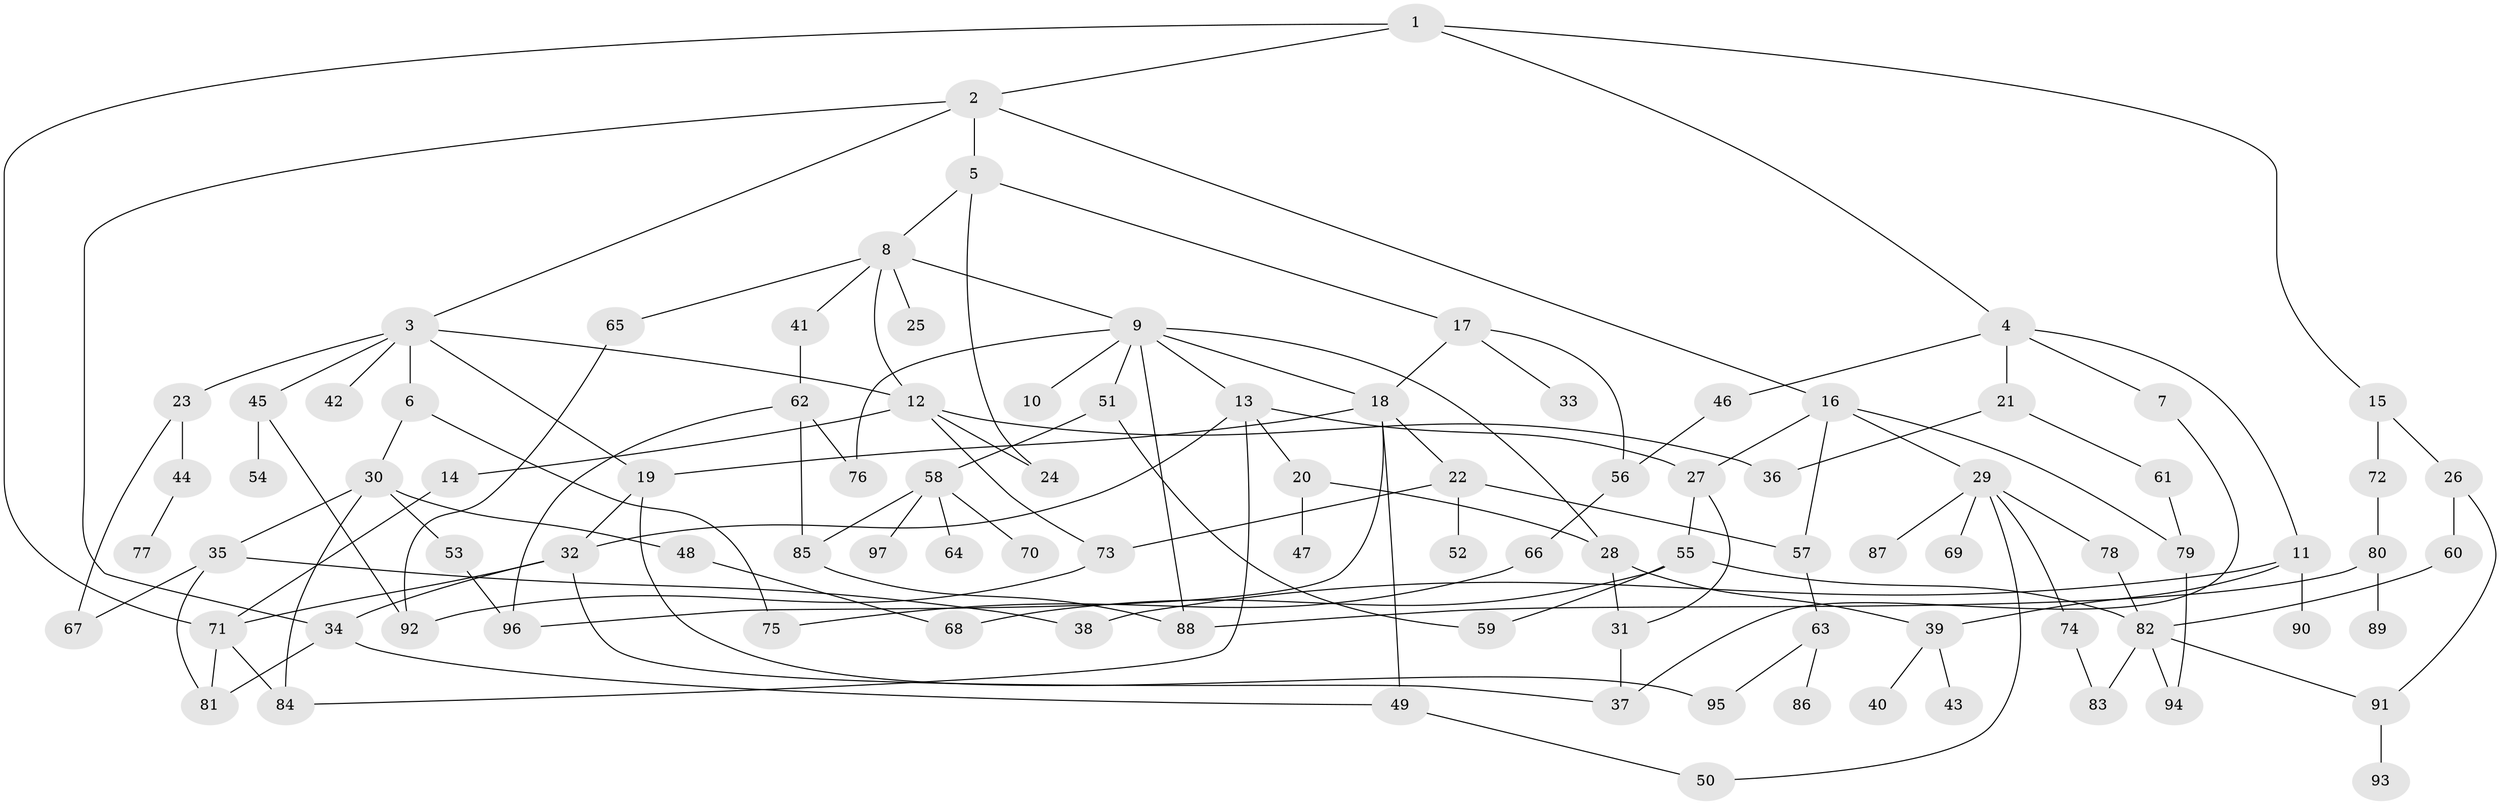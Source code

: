 // coarse degree distribution, {9: 0.02040816326530612, 6: 0.16326530612244897, 7: 0.04081632653061224, 3: 0.22448979591836735, 4: 0.16326530612244897, 8: 0.02040816326530612, 2: 0.16326530612244897, 1: 0.1836734693877551, 5: 0.02040816326530612}
// Generated by graph-tools (version 1.1) at 2025/49/03/04/25 22:49:16]
// undirected, 97 vertices, 140 edges
graph export_dot {
  node [color=gray90,style=filled];
  1;
  2;
  3;
  4;
  5;
  6;
  7;
  8;
  9;
  10;
  11;
  12;
  13;
  14;
  15;
  16;
  17;
  18;
  19;
  20;
  21;
  22;
  23;
  24;
  25;
  26;
  27;
  28;
  29;
  30;
  31;
  32;
  33;
  34;
  35;
  36;
  37;
  38;
  39;
  40;
  41;
  42;
  43;
  44;
  45;
  46;
  47;
  48;
  49;
  50;
  51;
  52;
  53;
  54;
  55;
  56;
  57;
  58;
  59;
  60;
  61;
  62;
  63;
  64;
  65;
  66;
  67;
  68;
  69;
  70;
  71;
  72;
  73;
  74;
  75;
  76;
  77;
  78;
  79;
  80;
  81;
  82;
  83;
  84;
  85;
  86;
  87;
  88;
  89;
  90;
  91;
  92;
  93;
  94;
  95;
  96;
  97;
  1 -- 2;
  1 -- 4;
  1 -- 15;
  1 -- 71;
  2 -- 3;
  2 -- 5;
  2 -- 16;
  2 -- 34;
  3 -- 6;
  3 -- 12;
  3 -- 19;
  3 -- 23;
  3 -- 42;
  3 -- 45;
  4 -- 7;
  4 -- 11;
  4 -- 21;
  4 -- 46;
  5 -- 8;
  5 -- 17;
  5 -- 24;
  6 -- 30;
  6 -- 75;
  7 -- 37;
  8 -- 9;
  8 -- 25;
  8 -- 41;
  8 -- 65;
  8 -- 12;
  9 -- 10;
  9 -- 13;
  9 -- 51;
  9 -- 88;
  9 -- 76;
  9 -- 18;
  9 -- 28;
  11 -- 38;
  11 -- 90;
  11 -- 39;
  12 -- 14;
  12 -- 24;
  12 -- 36;
  12 -- 73;
  13 -- 20;
  13 -- 84;
  13 -- 27;
  13 -- 32;
  14 -- 71;
  15 -- 26;
  15 -- 72;
  16 -- 27;
  16 -- 29;
  16 -- 57;
  16 -- 79;
  17 -- 18;
  17 -- 33;
  17 -- 56;
  18 -- 22;
  18 -- 96;
  18 -- 19;
  18 -- 49;
  19 -- 32;
  19 -- 95;
  20 -- 28;
  20 -- 47;
  21 -- 36;
  21 -- 61;
  22 -- 52;
  22 -- 57;
  22 -- 73;
  23 -- 44;
  23 -- 67;
  26 -- 60;
  26 -- 91;
  27 -- 31;
  27 -- 55;
  28 -- 39;
  28 -- 31;
  29 -- 69;
  29 -- 74;
  29 -- 78;
  29 -- 87;
  29 -- 50;
  30 -- 35;
  30 -- 48;
  30 -- 53;
  30 -- 84;
  31 -- 37;
  32 -- 34;
  32 -- 37;
  32 -- 71;
  34 -- 49;
  34 -- 81;
  35 -- 38;
  35 -- 81;
  35 -- 67;
  39 -- 40;
  39 -- 43;
  41 -- 62;
  44 -- 77;
  45 -- 54;
  45 -- 92;
  46 -- 56;
  48 -- 68;
  49 -- 50;
  51 -- 58;
  51 -- 59;
  53 -- 96;
  55 -- 68;
  55 -- 82;
  55 -- 59;
  56 -- 66;
  57 -- 63;
  58 -- 64;
  58 -- 70;
  58 -- 85;
  58 -- 97;
  60 -- 82;
  61 -- 79;
  62 -- 76;
  62 -- 85;
  62 -- 96;
  63 -- 86;
  63 -- 95;
  65 -- 92;
  66 -- 75;
  71 -- 81;
  71 -- 84;
  72 -- 80;
  73 -- 92;
  74 -- 83;
  78 -- 82;
  79 -- 94;
  80 -- 89;
  80 -- 88;
  82 -- 83;
  82 -- 94;
  82 -- 91;
  85 -- 88;
  91 -- 93;
}
